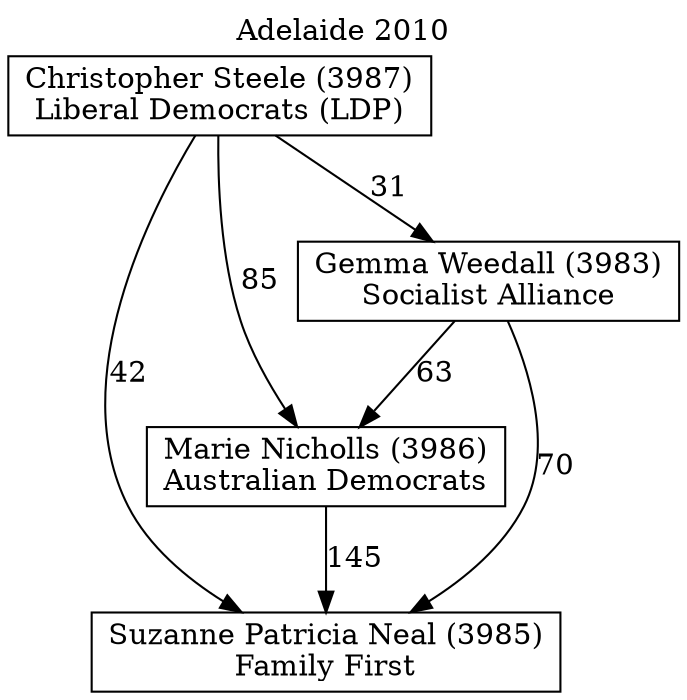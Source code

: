 // House preference flow
digraph "Suzanne Patricia Neal (3985)_Adelaide_2010" {
	graph [label="Adelaide 2010" labelloc=t mclimit=10]
	node [shape=box]
	"Suzanne Patricia Neal (3985)" [label="Suzanne Patricia Neal (3985)
Family First"]
	"Marie Nicholls (3986)" [label="Marie Nicholls (3986)
Australian Democrats"]
	"Gemma Weedall (3983)" [label="Gemma Weedall (3983)
Socialist Alliance"]
	"Christopher Steele (3987)" [label="Christopher Steele (3987)
Liberal Democrats (LDP)"]
	"Marie Nicholls (3986)" -> "Suzanne Patricia Neal (3985)" [label=145]
	"Gemma Weedall (3983)" -> "Marie Nicholls (3986)" [label=63]
	"Christopher Steele (3987)" -> "Gemma Weedall (3983)" [label=31]
	"Gemma Weedall (3983)" -> "Suzanne Patricia Neal (3985)" [label=70]
	"Christopher Steele (3987)" -> "Suzanne Patricia Neal (3985)" [label=42]
	"Christopher Steele (3987)" -> "Marie Nicholls (3986)" [label=85]
}
